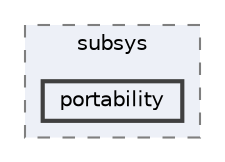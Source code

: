 digraph "build/zephyr/subsys/portability"
{
 // LATEX_PDF_SIZE
  bgcolor="transparent";
  edge [fontname=Helvetica,fontsize=10,labelfontname=Helvetica,labelfontsize=10];
  node [fontname=Helvetica,fontsize=10,shape=box,height=0.2,width=0.4];
  compound=true
  subgraph clusterdir_fee2df84931cf9d66e516b35c2f3fff7 {
    graph [ bgcolor="#edf0f7", pencolor="grey50", label="subsys", fontname=Helvetica,fontsize=10 style="filled,dashed", URL="dir_fee2df84931cf9d66e516b35c2f3fff7.html",tooltip=""]
  dir_ac63092506249ff80cb78291de632d5e [label="portability", fillcolor="#edf0f7", color="grey25", style="filled,bold", URL="dir_ac63092506249ff80cb78291de632d5e.html",tooltip=""];
  }
}
